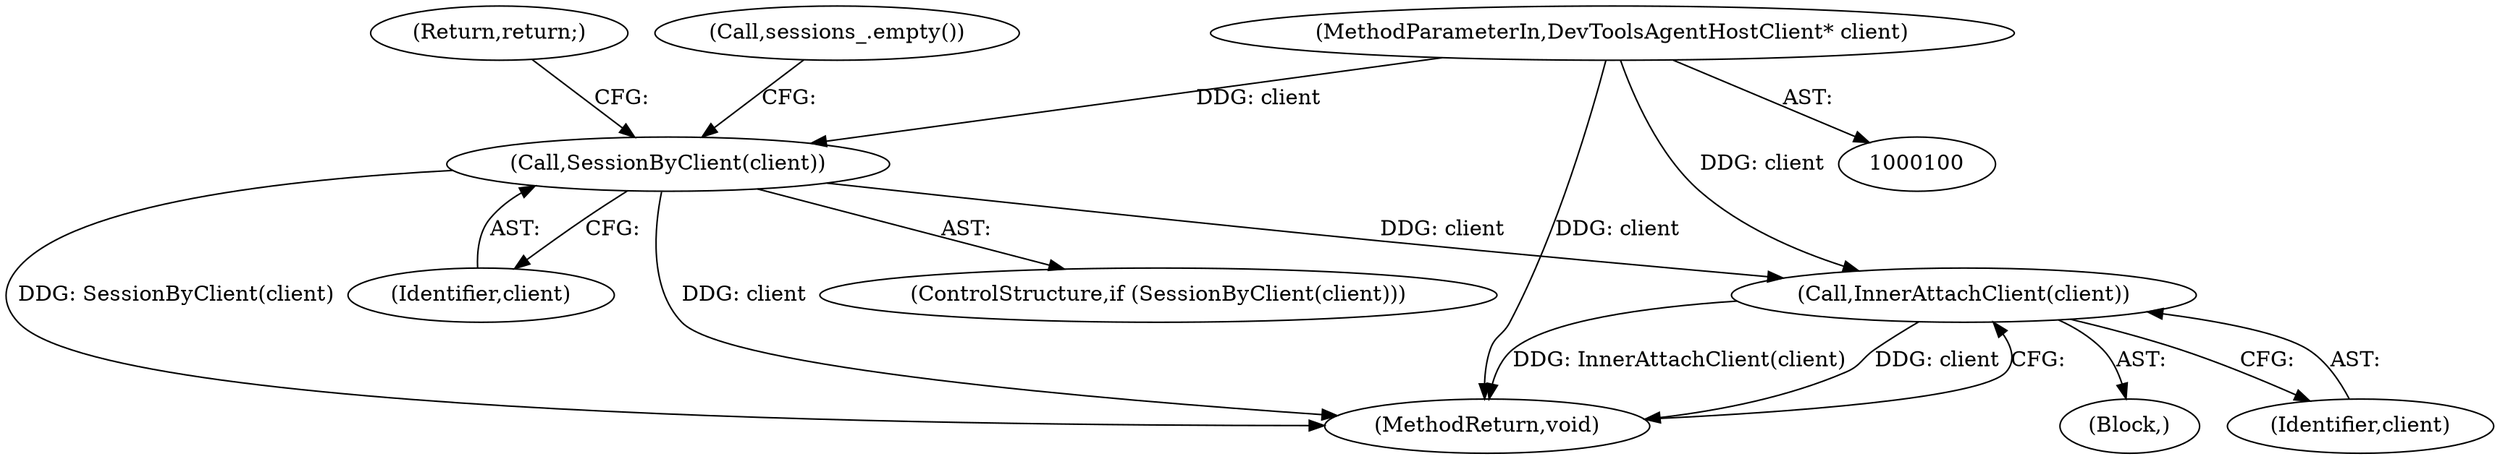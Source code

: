 digraph "1_Chrome_2aec794f26098c7a361c27d7c8f57119631cca8a_7@pointer" {
"1000104" [label="(Call,SessionByClient(client))"];
"1000101" [label="(MethodParameterIn,DevToolsAgentHostClient* client)"];
"1000114" [label="(Call,InnerAttachClient(client))"];
"1000101" [label="(MethodParameterIn,DevToolsAgentHostClient* client)"];
"1000115" [label="(Identifier,client)"];
"1000102" [label="(Block,)"];
"1000104" [label="(Call,SessionByClient(client))"];
"1000103" [label="(ControlStructure,if (SessionByClient(client)))"];
"1000105" [label="(Identifier,client)"];
"1000106" [label="(Return,return;)"];
"1000116" [label="(MethodReturn,void)"];
"1000114" [label="(Call,InnerAttachClient(client))"];
"1000110" [label="(Call,sessions_.empty())"];
"1000104" -> "1000103"  [label="AST: "];
"1000104" -> "1000105"  [label="CFG: "];
"1000105" -> "1000104"  [label="AST: "];
"1000106" -> "1000104"  [label="CFG: "];
"1000110" -> "1000104"  [label="CFG: "];
"1000104" -> "1000116"  [label="DDG: SessionByClient(client)"];
"1000104" -> "1000116"  [label="DDG: client"];
"1000101" -> "1000104"  [label="DDG: client"];
"1000104" -> "1000114"  [label="DDG: client"];
"1000101" -> "1000100"  [label="AST: "];
"1000101" -> "1000116"  [label="DDG: client"];
"1000101" -> "1000114"  [label="DDG: client"];
"1000114" -> "1000102"  [label="AST: "];
"1000114" -> "1000115"  [label="CFG: "];
"1000115" -> "1000114"  [label="AST: "];
"1000116" -> "1000114"  [label="CFG: "];
"1000114" -> "1000116"  [label="DDG: InnerAttachClient(client)"];
"1000114" -> "1000116"  [label="DDG: client"];
}
